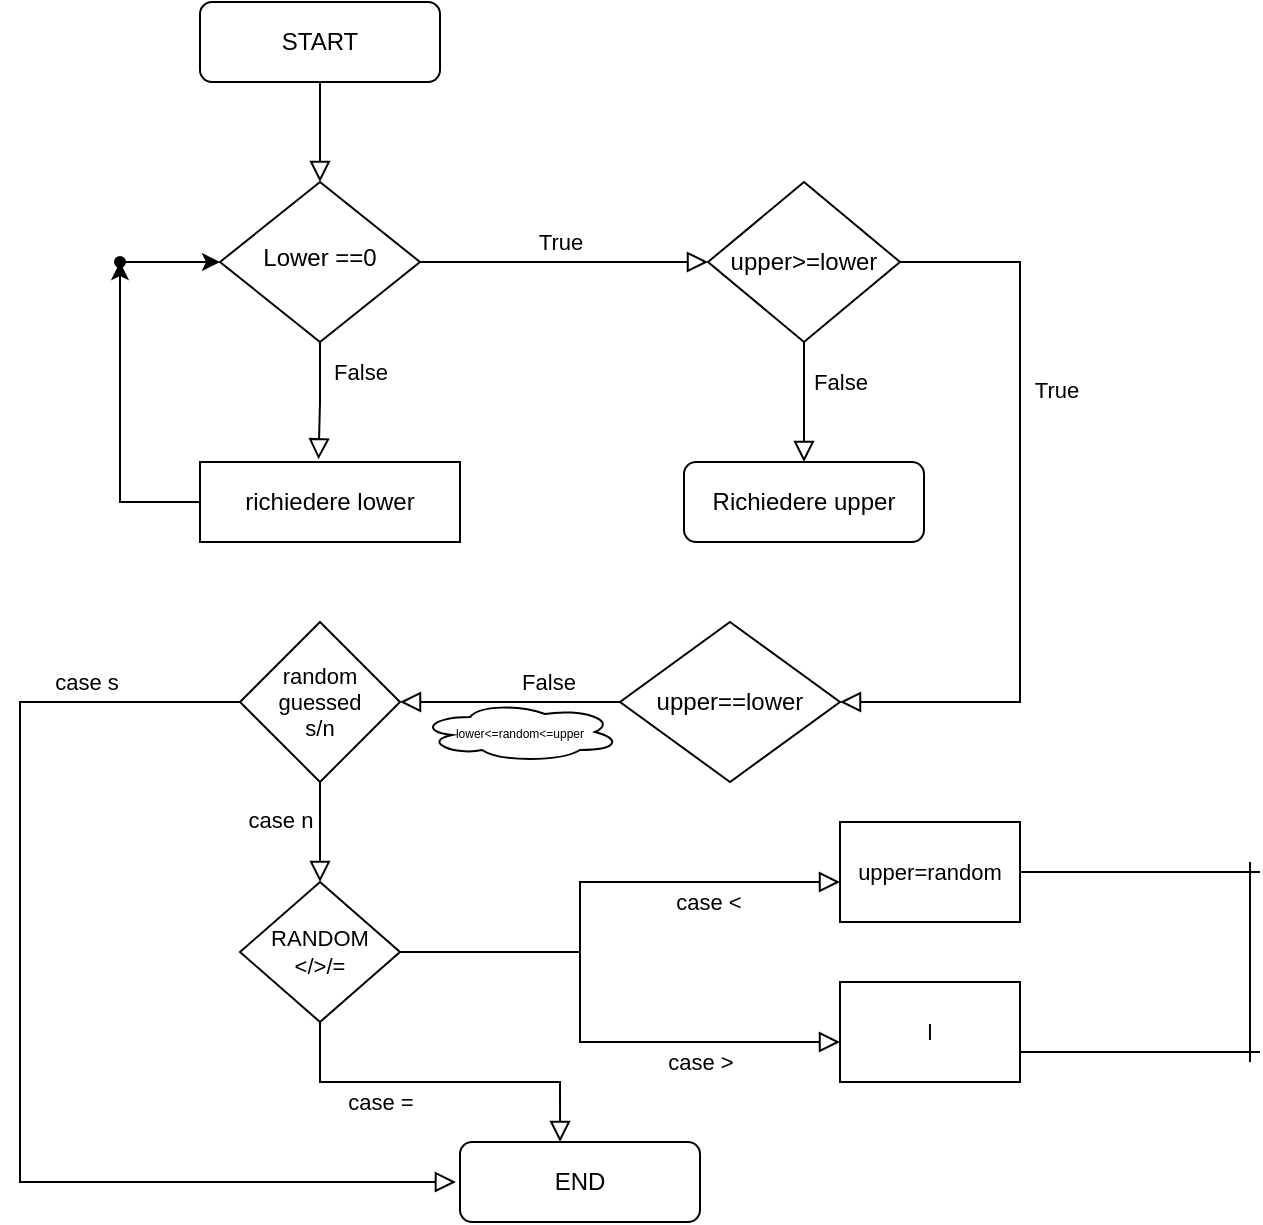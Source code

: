 <mxfile version="15.4.3" type="github">
  <diagram id="C5RBs43oDa-KdzZeNtuy" name="Page-1">
    <mxGraphModel dx="395" dy="209" grid="1" gridSize="10" guides="1" tooltips="1" connect="1" arrows="1" fold="1" page="1" pageScale="1" pageWidth="827" pageHeight="1169" math="0" shadow="0">
      <root>
        <mxCell id="WIyWlLk6GJQsqaUBKTNV-0" />
        <mxCell id="WIyWlLk6GJQsqaUBKTNV-1" parent="WIyWlLk6GJQsqaUBKTNV-0" />
        <mxCell id="WIyWlLk6GJQsqaUBKTNV-2" value="" style="rounded=0;html=1;jettySize=auto;orthogonalLoop=1;fontSize=11;endArrow=block;endFill=0;endSize=8;strokeWidth=1;shadow=0;labelBackgroundColor=none;edgeStyle=orthogonalEdgeStyle;" parent="WIyWlLk6GJQsqaUBKTNV-1" source="WIyWlLk6GJQsqaUBKTNV-3" target="WIyWlLk6GJQsqaUBKTNV-6" edge="1">
          <mxGeometry relative="1" as="geometry" />
        </mxCell>
        <mxCell id="WIyWlLk6GJQsqaUBKTNV-3" value="START" style="rounded=1;whiteSpace=wrap;html=1;fontSize=12;glass=0;strokeWidth=1;shadow=0;" parent="WIyWlLk6GJQsqaUBKTNV-1" vertex="1">
          <mxGeometry x="160" y="80" width="120" height="40" as="geometry" />
        </mxCell>
        <mxCell id="WIyWlLk6GJQsqaUBKTNV-4" value="False" style="rounded=0;html=1;jettySize=auto;orthogonalLoop=1;fontSize=11;endArrow=block;endFill=0;endSize=8;strokeWidth=1;shadow=0;labelBackgroundColor=none;edgeStyle=orthogonalEdgeStyle;entryX=0.456;entryY=-0.033;entryDx=0;entryDy=0;entryPerimeter=0;" parent="WIyWlLk6GJQsqaUBKTNV-1" source="WIyWlLk6GJQsqaUBKTNV-6" target="MiROsKPb9ubcO-TrZehd-3" edge="1">
          <mxGeometry x="-0.5" y="20" relative="1" as="geometry">
            <mxPoint as="offset" />
            <mxPoint x="220" y="290" as="targetPoint" />
          </mxGeometry>
        </mxCell>
        <mxCell id="WIyWlLk6GJQsqaUBKTNV-5" value="True" style="edgeStyle=orthogonalEdgeStyle;rounded=0;html=1;jettySize=auto;orthogonalLoop=1;fontSize=11;endArrow=block;endFill=0;endSize=8;strokeWidth=1;shadow=0;labelBackgroundColor=none;" parent="WIyWlLk6GJQsqaUBKTNV-1" source="WIyWlLk6GJQsqaUBKTNV-6" edge="1">
          <mxGeometry x="-0.028" y="10" relative="1" as="geometry">
            <mxPoint as="offset" />
            <mxPoint x="414" y="210" as="targetPoint" />
            <Array as="points">
              <mxPoint x="340" y="210" />
              <mxPoint x="340" y="210" />
            </Array>
          </mxGeometry>
        </mxCell>
        <mxCell id="WIyWlLk6GJQsqaUBKTNV-6" value="Lower ==0" style="rhombus;whiteSpace=wrap;html=1;shadow=0;fontFamily=Helvetica;fontSize=12;align=center;strokeWidth=1;spacing=6;spacingTop=-4;" parent="WIyWlLk6GJQsqaUBKTNV-1" vertex="1">
          <mxGeometry x="170" y="170" width="100" height="80" as="geometry" />
        </mxCell>
        <mxCell id="WIyWlLk6GJQsqaUBKTNV-11" value="END" style="rounded=1;whiteSpace=wrap;html=1;fontSize=12;glass=0;strokeWidth=1;shadow=0;" parent="WIyWlLk6GJQsqaUBKTNV-1" vertex="1">
          <mxGeometry x="290" y="650" width="120" height="40" as="geometry" />
        </mxCell>
        <mxCell id="WIyWlLk6GJQsqaUBKTNV-12" value="Richiedere upper" style="rounded=1;whiteSpace=wrap;html=1;fontSize=12;glass=0;strokeWidth=1;shadow=0;" parent="WIyWlLk6GJQsqaUBKTNV-1" vertex="1">
          <mxGeometry x="402" y="310" width="120" height="40" as="geometry" />
        </mxCell>
        <mxCell id="MiROsKPb9ubcO-TrZehd-0" value="upper&amp;gt;=lower" style="rhombus;whiteSpace=wrap;html=1;" vertex="1" parent="WIyWlLk6GJQsqaUBKTNV-1">
          <mxGeometry x="414" y="170" width="96" height="80" as="geometry" />
        </mxCell>
        <mxCell id="MiROsKPb9ubcO-TrZehd-5" value="" style="edgeStyle=orthogonalEdgeStyle;rounded=0;orthogonalLoop=1;jettySize=auto;html=1;" edge="1" parent="WIyWlLk6GJQsqaUBKTNV-1" source="MiROsKPb9ubcO-TrZehd-3" target="MiROsKPb9ubcO-TrZehd-4">
          <mxGeometry relative="1" as="geometry">
            <Array as="points">
              <mxPoint x="120" y="330" />
            </Array>
          </mxGeometry>
        </mxCell>
        <mxCell id="MiROsKPb9ubcO-TrZehd-3" value="richiedere lower" style="rounded=0;whiteSpace=wrap;html=1;" vertex="1" parent="WIyWlLk6GJQsqaUBKTNV-1">
          <mxGeometry x="160" y="310" width="130" height="40" as="geometry" />
        </mxCell>
        <mxCell id="MiROsKPb9ubcO-TrZehd-6" style="edgeStyle=orthogonalEdgeStyle;rounded=0;orthogonalLoop=1;jettySize=auto;html=1;entryX=0;entryY=0.5;entryDx=0;entryDy=0;" edge="1" parent="WIyWlLk6GJQsqaUBKTNV-1" source="MiROsKPb9ubcO-TrZehd-4" target="WIyWlLk6GJQsqaUBKTNV-6">
          <mxGeometry relative="1" as="geometry" />
        </mxCell>
        <mxCell id="MiROsKPb9ubcO-TrZehd-4" value="" style="shape=waypoint;size=6;pointerEvents=1;points=[];fillColor=#ffffff;resizable=0;rotatable=0;perimeter=centerPerimeter;snapToPoint=1;rounded=0;" vertex="1" parent="WIyWlLk6GJQsqaUBKTNV-1">
          <mxGeometry x="100" y="190" width="40" height="40" as="geometry" />
        </mxCell>
        <mxCell id="MiROsKPb9ubcO-TrZehd-19" value="False" style="edgeStyle=orthogonalEdgeStyle;rounded=0;html=1;jettySize=auto;orthogonalLoop=1;fontSize=11;endArrow=block;endFill=0;endSize=8;strokeWidth=1;shadow=0;labelBackgroundColor=none;exitX=0.5;exitY=1;exitDx=0;exitDy=0;entryX=0.5;entryY=0;entryDx=0;entryDy=0;" edge="1" parent="WIyWlLk6GJQsqaUBKTNV-1" source="MiROsKPb9ubcO-TrZehd-0" target="WIyWlLk6GJQsqaUBKTNV-12">
          <mxGeometry x="-0.333" y="18" relative="1" as="geometry">
            <mxPoint as="offset" />
            <mxPoint x="280" y="220" as="sourcePoint" />
            <mxPoint x="424" y="220" as="targetPoint" />
            <Array as="points" />
          </mxGeometry>
        </mxCell>
        <mxCell id="MiROsKPb9ubcO-TrZehd-20" value="True" style="edgeStyle=orthogonalEdgeStyle;rounded=0;html=1;jettySize=auto;orthogonalLoop=1;fontSize=11;endArrow=block;endFill=0;endSize=8;strokeWidth=1;shadow=0;labelBackgroundColor=none;exitX=1;exitY=0.5;exitDx=0;exitDy=0;" edge="1" parent="WIyWlLk6GJQsqaUBKTNV-1" source="MiROsKPb9ubcO-TrZehd-0">
          <mxGeometry x="-0.333" y="18" relative="1" as="geometry">
            <mxPoint as="offset" />
            <mxPoint x="472" y="260" as="sourcePoint" />
            <mxPoint x="480" y="430" as="targetPoint" />
            <Array as="points">
              <mxPoint x="570" y="210" />
              <mxPoint x="570" y="430" />
              <mxPoint x="490" y="430" />
            </Array>
          </mxGeometry>
        </mxCell>
        <mxCell id="MiROsKPb9ubcO-TrZehd-21" value="upper==lower" style="rhombus;whiteSpace=wrap;html=1;fontSize=12;" vertex="1" parent="WIyWlLk6GJQsqaUBKTNV-1">
          <mxGeometry x="370" y="390" width="110" height="80" as="geometry" />
        </mxCell>
        <mxCell id="MiROsKPb9ubcO-TrZehd-22" value="False" style="edgeStyle=orthogonalEdgeStyle;rounded=0;html=1;jettySize=auto;orthogonalLoop=1;fontSize=11;endArrow=block;endFill=0;endSize=8;strokeWidth=1;shadow=0;labelBackgroundColor=none;exitX=0;exitY=0.5;exitDx=0;exitDy=0;entryX=1;entryY=0.5;entryDx=0;entryDy=0;" edge="1" parent="WIyWlLk6GJQsqaUBKTNV-1" source="MiROsKPb9ubcO-TrZehd-21" target="MiROsKPb9ubcO-TrZehd-23">
          <mxGeometry x="-0.333" y="-10" relative="1" as="geometry">
            <mxPoint as="offset" />
            <mxPoint x="310" y="400" as="sourcePoint" />
            <mxPoint x="310" y="430" as="targetPoint" />
            <Array as="points" />
          </mxGeometry>
        </mxCell>
        <mxCell id="MiROsKPb9ubcO-TrZehd-23" value="&lt;div style=&quot;font-size: 11px&quot;&gt;&lt;font style=&quot;font-size: 11px&quot;&gt;random guessed&lt;/font&gt;&lt;/div&gt;&lt;div style=&quot;font-size: 11px&quot;&gt;&lt;font style=&quot;font-size: 11px&quot;&gt;&lt;font style=&quot;font-size: 11px&quot;&gt;s/n&lt;/font&gt;&lt;br&gt;&lt;/font&gt;&lt;/div&gt;" style="rhombus;whiteSpace=wrap;html=1;fontSize=12;" vertex="1" parent="WIyWlLk6GJQsqaUBKTNV-1">
          <mxGeometry x="180" y="390" width="80" height="80" as="geometry" />
        </mxCell>
        <mxCell id="MiROsKPb9ubcO-TrZehd-28" value="&lt;font style=&quot;font-size: 6px&quot;&gt;lower&amp;lt;=random&amp;lt;=upper&lt;/font&gt;" style="ellipse;shape=cloud;whiteSpace=wrap;html=1;fontSize=8;" vertex="1" parent="WIyWlLk6GJQsqaUBKTNV-1">
          <mxGeometry x="270" y="430" width="100" height="30" as="geometry" />
        </mxCell>
        <mxCell id="MiROsKPb9ubcO-TrZehd-30" value="case n" style="edgeStyle=orthogonalEdgeStyle;rounded=0;html=1;jettySize=auto;orthogonalLoop=1;fontSize=11;endArrow=block;endFill=0;endSize=8;strokeWidth=1;shadow=0;labelBackgroundColor=none;exitX=0.5;exitY=1;exitDx=0;exitDy=0;" edge="1" parent="WIyWlLk6GJQsqaUBKTNV-1" source="MiROsKPb9ubcO-TrZehd-23">
          <mxGeometry x="-0.25" y="-20" relative="1" as="geometry">
            <mxPoint as="offset" />
            <mxPoint x="230" y="520" as="sourcePoint" />
            <mxPoint x="220" y="520" as="targetPoint" />
            <Array as="points" />
          </mxGeometry>
        </mxCell>
        <mxCell id="MiROsKPb9ubcO-TrZehd-31" value="case s" style="edgeStyle=orthogonalEdgeStyle;rounded=0;html=1;jettySize=auto;orthogonalLoop=1;fontSize=11;endArrow=block;endFill=0;endSize=8;strokeWidth=1;shadow=0;labelBackgroundColor=none;exitX=0;exitY=0.5;exitDx=0;exitDy=0;entryX=-0.017;entryY=0.5;entryDx=0;entryDy=0;entryPerimeter=0;" edge="1" parent="WIyWlLk6GJQsqaUBKTNV-1" source="MiROsKPb9ubcO-TrZehd-23" target="WIyWlLk6GJQsqaUBKTNV-11">
          <mxGeometry x="-0.727" y="-10" relative="1" as="geometry">
            <mxPoint as="offset" />
            <mxPoint x="150" y="420" as="sourcePoint" />
            <mxPoint x="260" y="670" as="targetPoint" />
            <Array as="points">
              <mxPoint x="70" y="430" />
              <mxPoint x="70" y="670" />
            </Array>
          </mxGeometry>
        </mxCell>
        <mxCell id="MiROsKPb9ubcO-TrZehd-32" value="&lt;div&gt;RANDOM&lt;/div&gt;&lt;div&gt;&amp;lt;/&amp;gt;/=&lt;br&gt;&lt;/div&gt;" style="rhombus;whiteSpace=wrap;html=1;fontSize=11;" vertex="1" parent="WIyWlLk6GJQsqaUBKTNV-1">
          <mxGeometry x="180" y="520" width="80" height="70" as="geometry" />
        </mxCell>
        <mxCell id="MiROsKPb9ubcO-TrZehd-34" value="case =" style="edgeStyle=orthogonalEdgeStyle;rounded=0;html=1;jettySize=auto;orthogonalLoop=1;fontSize=11;endArrow=block;endFill=0;endSize=8;strokeWidth=1;shadow=0;labelBackgroundColor=none;exitX=0.5;exitY=1;exitDx=0;exitDy=0;entryX=0.417;entryY=0;entryDx=0;entryDy=0;entryPerimeter=0;" edge="1" parent="WIyWlLk6GJQsqaUBKTNV-1" source="MiROsKPb9ubcO-TrZehd-32" target="WIyWlLk6GJQsqaUBKTNV-11">
          <mxGeometry x="-0.333" y="-10" relative="1" as="geometry">
            <mxPoint as="offset" />
            <mxPoint x="270" y="610" as="sourcePoint" />
            <mxPoint x="160" y="610" as="targetPoint" />
            <Array as="points" />
          </mxGeometry>
        </mxCell>
        <mxCell id="MiROsKPb9ubcO-TrZehd-36" value="" style="line;strokeWidth=1;html=1;fontSize=11;" vertex="1" parent="WIyWlLk6GJQsqaUBKTNV-1">
          <mxGeometry x="260" y="550" width="90" height="10" as="geometry" />
        </mxCell>
        <mxCell id="MiROsKPb9ubcO-TrZehd-37" value="case &amp;gt;" style="edgeStyle=orthogonalEdgeStyle;rounded=0;html=1;jettySize=auto;orthogonalLoop=1;fontSize=11;endArrow=block;endFill=0;endSize=8;strokeWidth=1;shadow=0;labelBackgroundColor=none;exitX=1;exitY=0.5;exitDx=0;exitDy=0;exitPerimeter=0;" edge="1" parent="WIyWlLk6GJQsqaUBKTNV-1" source="MiROsKPb9ubcO-TrZehd-36">
          <mxGeometry x="0.2" y="-10" relative="1" as="geometry">
            <mxPoint as="offset" />
            <mxPoint x="340" y="555" as="sourcePoint" />
            <mxPoint x="480" y="600" as="targetPoint" />
            <Array as="points">
              <mxPoint x="350" y="600" />
            </Array>
          </mxGeometry>
        </mxCell>
        <mxCell id="MiROsKPb9ubcO-TrZehd-38" value="case &amp;lt;" style="edgeStyle=orthogonalEdgeStyle;rounded=0;html=1;jettySize=auto;orthogonalLoop=1;fontSize=11;endArrow=block;endFill=0;endSize=8;strokeWidth=1;shadow=0;labelBackgroundColor=none;exitX=1;exitY=0.5;exitDx=0;exitDy=0;exitPerimeter=0;" edge="1" parent="WIyWlLk6GJQsqaUBKTNV-1" source="MiROsKPb9ubcO-TrZehd-36">
          <mxGeometry x="0.2" y="-10" relative="1" as="geometry">
            <mxPoint as="offset" />
            <mxPoint x="350" y="475" as="sourcePoint" />
            <mxPoint x="480" y="520" as="targetPoint" />
            <Array as="points">
              <mxPoint x="350" y="520" />
            </Array>
          </mxGeometry>
        </mxCell>
        <mxCell id="MiROsKPb9ubcO-TrZehd-41" value="upper=random" style="rounded=0;whiteSpace=wrap;html=1;fontSize=11;strokeWidth=1;" vertex="1" parent="WIyWlLk6GJQsqaUBKTNV-1">
          <mxGeometry x="480" y="490" width="90" height="50" as="geometry" />
        </mxCell>
        <mxCell id="MiROsKPb9ubcO-TrZehd-43" value="" style="line;strokeWidth=1;html=1;fontSize=11;" vertex="1" parent="WIyWlLk6GJQsqaUBKTNV-1">
          <mxGeometry x="570" y="510" width="120" height="10" as="geometry" />
        </mxCell>
        <mxCell id="MiROsKPb9ubcO-TrZehd-44" value="" style="line;strokeWidth=1;html=1;fontSize=11;" vertex="1" parent="WIyWlLk6GJQsqaUBKTNV-1">
          <mxGeometry x="570" y="600" width="120" height="10" as="geometry" />
        </mxCell>
        <mxCell id="MiROsKPb9ubcO-TrZehd-46" value="" style="line;strokeWidth=1;html=1;fontSize=11;direction=south;" vertex="1" parent="WIyWlLk6GJQsqaUBKTNV-1">
          <mxGeometry x="680" y="510" width="10" height="100" as="geometry" />
        </mxCell>
        <mxCell id="MiROsKPb9ubcO-TrZehd-47" value="l" style="rounded=0;whiteSpace=wrap;html=1;fontSize=11;strokeWidth=1;" vertex="1" parent="WIyWlLk6GJQsqaUBKTNV-1">
          <mxGeometry x="480" y="570" width="90" height="50" as="geometry" />
        </mxCell>
      </root>
    </mxGraphModel>
  </diagram>
</mxfile>
